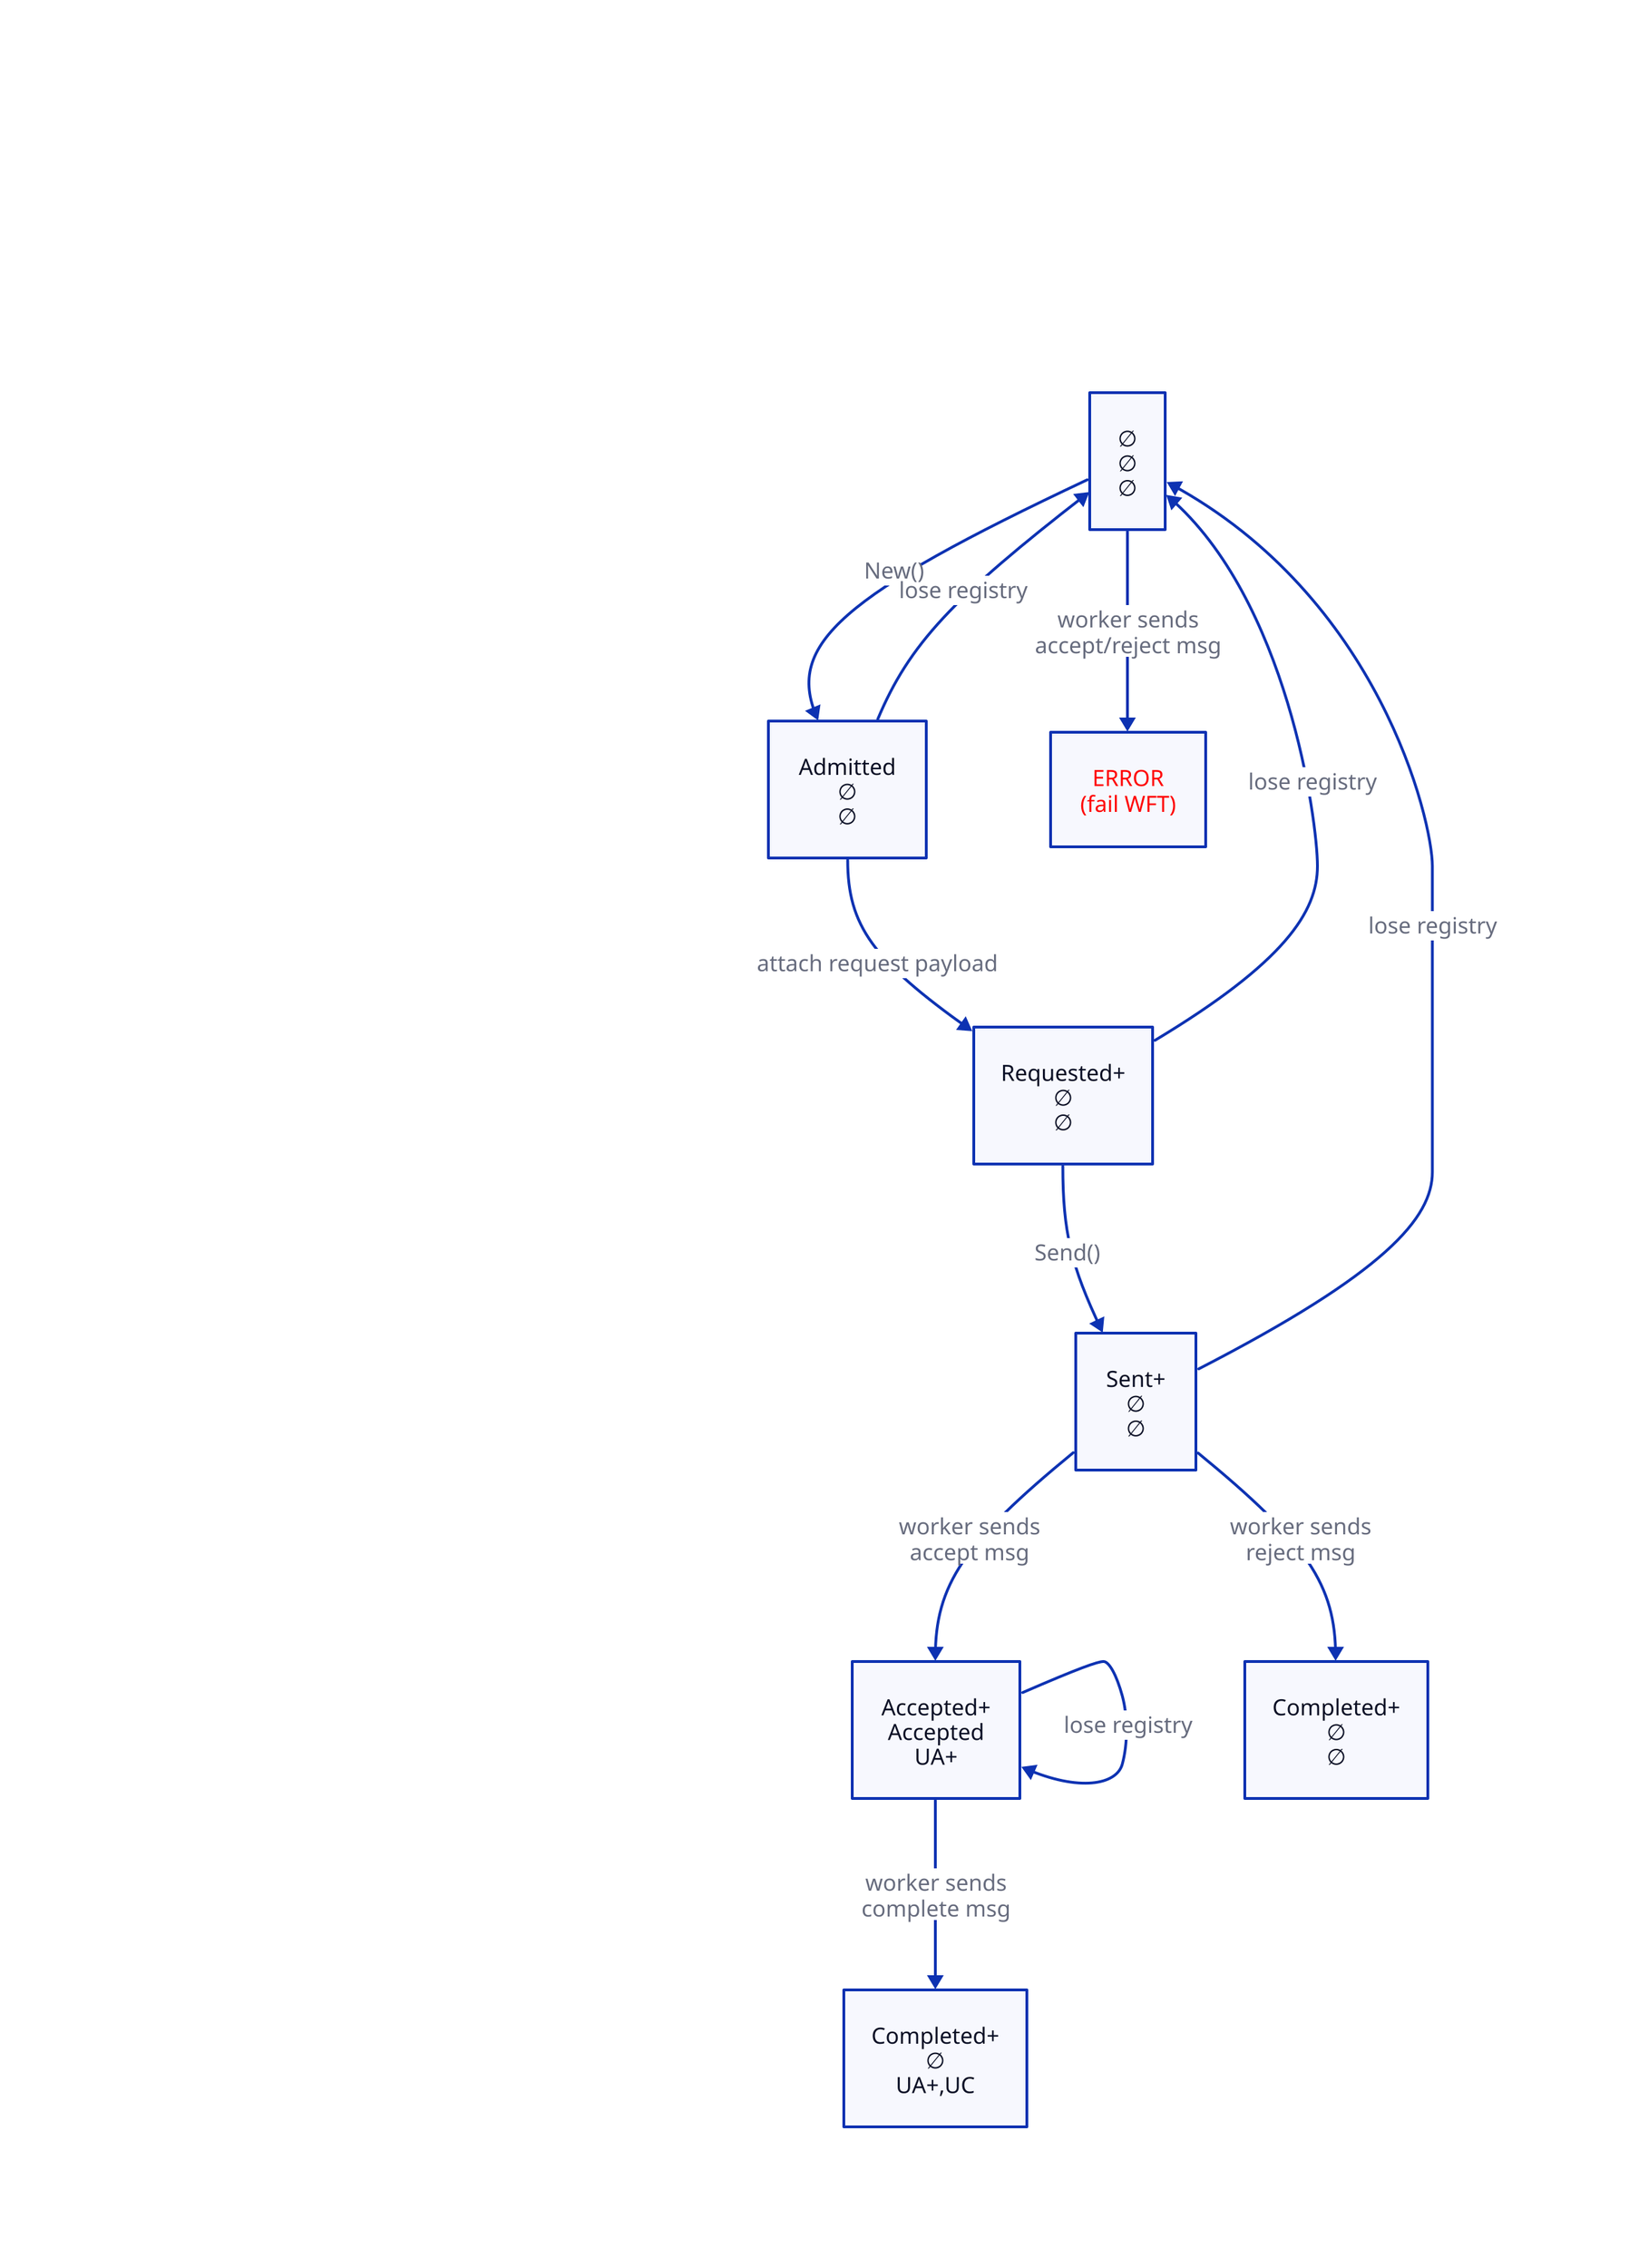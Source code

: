 explanation: |md
  Each state comprises 3 substates, arranged vertically. These are:
  - `UpdateRegistry` entry
  - mutable state `UpdateInfo` entry
  - history events

  \+ indicates that the request payload is present.
| {near: top-left}

∅\n∅\n∅\n -> Admitted\n∅\n∅: New()
Admitted\n∅\n∅ -> Requested+\n∅\n∅: attach request payload
Requested+\n∅\n∅ -> Sent+\n∅\n∅: Send()
Sent+\n∅\n∅ -> Accepted+\nAccepted\nUA+: worker sends\naccept msg
Accepted+\nAccepted\nUA+ -> Completed+\n∅\nUA+,UC: worker sends\ncomplete msg
Sent+\n∅\n∅ -> Completed+\n∅\n∅: worker sends\nreject msg

Admitted\n∅\n∅ -> ∅\n∅\n∅\n: lose registry
Requested+\n∅\n∅ -> ∅\n∅\n∅\n: lose registry
Sent+\n∅\n∅ -> ∅\n∅\n∅\n: lose registry
Accepted+\nAccepted\nUA+ -> Accepted+\nAccepted\nUA+: lose registry

∅\n∅\n∅\n -> fail-wft: worker sends\naccept/reject msg

fail-wft: {
  label: ERROR\n(fail WFT)
  style.font-color: red
}
